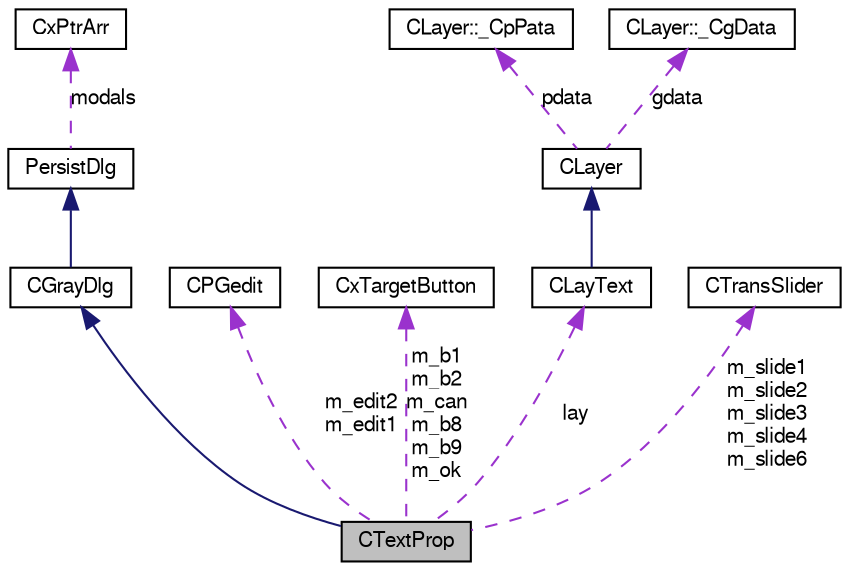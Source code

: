 digraph G
{
  edge [fontname="FreeSans",fontsize="10",labelfontname="FreeSans",labelfontsize="10"];
  node [fontname="FreeSans",fontsize="10",shape=record];
  Node1 [label="CTextProp",height=0.2,width=0.4,color="black", fillcolor="grey75", style="filled" fontcolor="black"];
  Node2 -> Node1 [dir=back,color="midnightblue",fontsize="10",style="solid",fontname="FreeSans"];
  Node2 [label="CGrayDlg",height=0.2,width=0.4,color="black", fillcolor="white", style="filled",URL="$class_c_gray_dlg.html"];
  Node3 -> Node2 [dir=back,color="midnightblue",fontsize="10",style="solid",fontname="FreeSans"];
  Node3 [label="PersistDlg",height=0.2,width=0.4,color="black", fillcolor="white", style="filled",URL="$class_persist_dlg.html"];
  Node4 -> Node3 [dir=back,color="darkorchid3",fontsize="10",style="dashed",label="modals",fontname="FreeSans"];
  Node4 [label="CxPtrArr",height=0.2,width=0.4,color="black", fillcolor="white", style="filled",URL="$class_cx_ptr_arr.html"];
  Node5 -> Node1 [dir=back,color="darkorchid3",fontsize="10",style="dashed",label="m_edit2\nm_edit1",fontname="FreeSans"];
  Node5 [label="CPGedit",height=0.2,width=0.4,color="black", fillcolor="white", style="filled",URL="$class_c_p_gedit.html"];
  Node6 -> Node1 [dir=back,color="darkorchid3",fontsize="10",style="dashed",label="m_b1\nm_b2\nm_can\nm_b8\nm_b9\nm_ok",fontname="FreeSans"];
  Node6 [label="CxTargetButton",height=0.2,width=0.4,color="black", fillcolor="white", style="filled",URL="$class_cx_target_button.html"];
  Node7 -> Node1 [dir=back,color="darkorchid3",fontsize="10",style="dashed",label="lay",fontname="FreeSans"];
  Node7 [label="CLayText",height=0.2,width=0.4,color="black", fillcolor="white", style="filled",URL="$class_c_lay_text.html"];
  Node8 -> Node7 [dir=back,color="midnightblue",fontsize="10",style="solid",fontname="FreeSans"];
  Node8 [label="CLayer",height=0.2,width=0.4,color="black", fillcolor="white", style="filled",URL="$class_c_layer.html"];
  Node9 -> Node8 [dir=back,color="darkorchid3",fontsize="10",style="dashed",label="pdata",fontname="FreeSans"];
  Node9 [label="CLayer::_CpPata",height=0.2,width=0.4,color="black", fillcolor="white", style="filled",URL="$struct_c_layer_1_1___cp_pata.html"];
  Node10 -> Node8 [dir=back,color="darkorchid3",fontsize="10",style="dashed",label="gdata",fontname="FreeSans"];
  Node10 [label="CLayer::_CgData",height=0.2,width=0.4,color="black", fillcolor="white", style="filled",URL="$struct_c_layer_1_1___cg_data.html"];
  Node11 -> Node1 [dir=back,color="darkorchid3",fontsize="10",style="dashed",label="m_slide1\nm_slide2\nm_slide3\nm_slide4\nm_slide6",fontname="FreeSans"];
  Node11 [label="CTransSlider",height=0.2,width=0.4,color="black", fillcolor="white", style="filled",URL="$class_c_trans_slider.html"];
}
